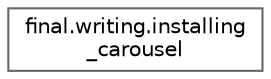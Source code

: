 digraph "Graphical Class Hierarchy"
{
 // LATEX_PDF_SIZE
  bgcolor="transparent";
  edge [fontname=Helvetica,fontsize=10,labelfontname=Helvetica,labelfontsize=10];
  node [fontname=Helvetica,fontsize=10,shape=box,height=0.2,width=0.4];
  rankdir="LR";
  Node0 [label="final.writing.installing\l_carousel",height=0.2,width=0.4,color="grey40", fillcolor="white", style="filled",URL="$d7/df7/classfinal_1_1writing_1_1installing__carousel.html",tooltip=" "];
}
